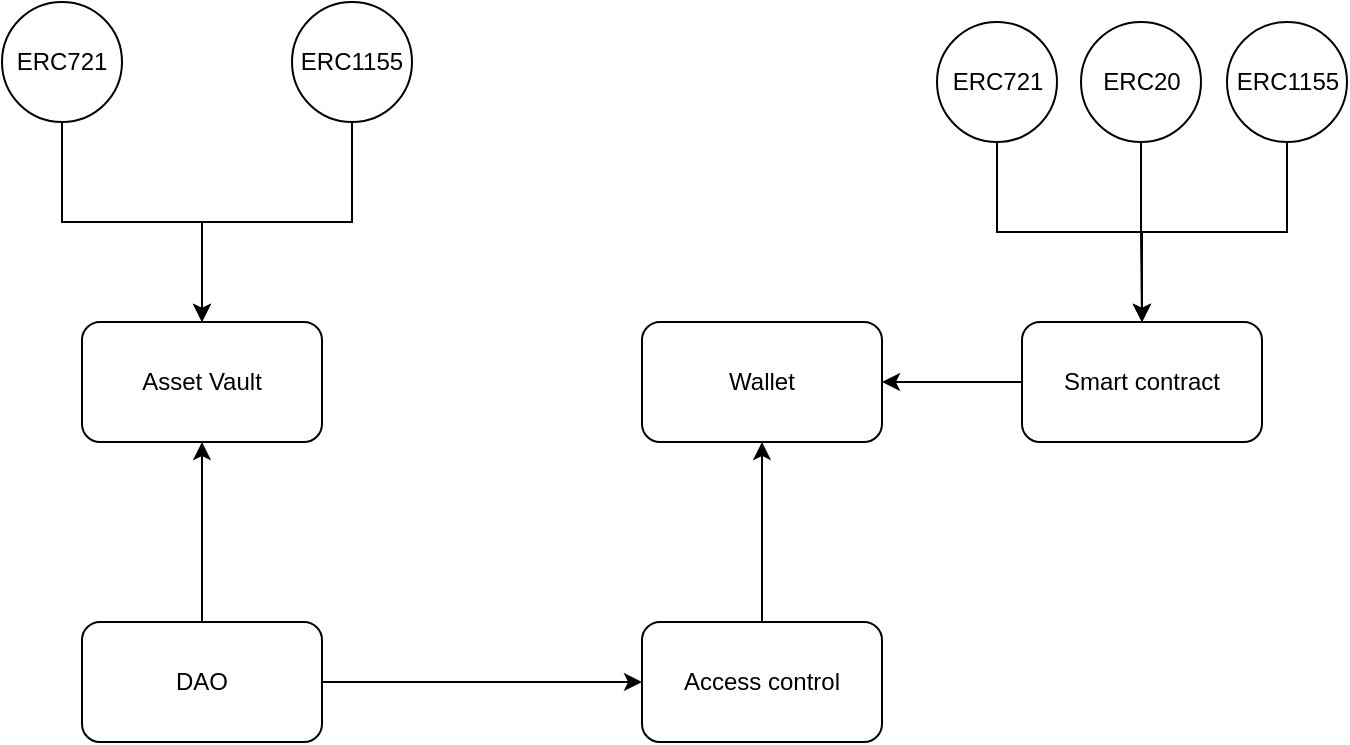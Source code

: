 <mxfile version="21.6.5" type="github">
  <diagram name="Page-1" id="_DRf1kRRZVIbCoPdp8we">
    <mxGraphModel dx="1290" dy="520" grid="1" gridSize="10" guides="1" tooltips="1" connect="1" arrows="1" fold="1" page="1" pageScale="1" pageWidth="850" pageHeight="1100" math="0" shadow="0">
      <root>
        <mxCell id="0" />
        <mxCell id="1" parent="0" />
        <mxCell id="oP2DCLgqXHTjLm211q09-5" style="edgeStyle=orthogonalEdgeStyle;rounded=0;orthogonalLoop=1;jettySize=auto;html=1;entryX=0;entryY=0.5;entryDx=0;entryDy=0;" edge="1" parent="1" source="oP2DCLgqXHTjLm211q09-1" target="oP2DCLgqXHTjLm211q09-2">
          <mxGeometry relative="1" as="geometry" />
        </mxCell>
        <mxCell id="oP2DCLgqXHTjLm211q09-6" style="edgeStyle=orthogonalEdgeStyle;rounded=0;orthogonalLoop=1;jettySize=auto;html=1;entryX=0.5;entryY=1;entryDx=0;entryDy=0;" edge="1" parent="1" source="oP2DCLgqXHTjLm211q09-1" target="oP2DCLgqXHTjLm211q09-4">
          <mxGeometry relative="1" as="geometry" />
        </mxCell>
        <mxCell id="oP2DCLgqXHTjLm211q09-1" value="DAO" style="rounded=1;whiteSpace=wrap;html=1;" vertex="1" parent="1">
          <mxGeometry x="129" y="390" width="120" height="60" as="geometry" />
        </mxCell>
        <mxCell id="oP2DCLgqXHTjLm211q09-7" style="edgeStyle=orthogonalEdgeStyle;rounded=0;orthogonalLoop=1;jettySize=auto;html=1;entryX=0.5;entryY=1;entryDx=0;entryDy=0;" edge="1" parent="1" source="oP2DCLgqXHTjLm211q09-2" target="oP2DCLgqXHTjLm211q09-3">
          <mxGeometry relative="1" as="geometry" />
        </mxCell>
        <mxCell id="oP2DCLgqXHTjLm211q09-2" value="Access control" style="rounded=1;whiteSpace=wrap;html=1;" vertex="1" parent="1">
          <mxGeometry x="409" y="390" width="120" height="60" as="geometry" />
        </mxCell>
        <mxCell id="oP2DCLgqXHTjLm211q09-3" value="Wallet" style="rounded=1;whiteSpace=wrap;html=1;" vertex="1" parent="1">
          <mxGeometry x="409" y="240" width="120" height="60" as="geometry" />
        </mxCell>
        <mxCell id="oP2DCLgqXHTjLm211q09-4" value="Asset Vault" style="rounded=1;whiteSpace=wrap;html=1;" vertex="1" parent="1">
          <mxGeometry x="129" y="240" width="120" height="60" as="geometry" />
        </mxCell>
        <mxCell id="oP2DCLgqXHTjLm211q09-11" style="edgeStyle=orthogonalEdgeStyle;rounded=0;orthogonalLoop=1;jettySize=auto;html=1;" edge="1" parent="1" source="oP2DCLgqXHTjLm211q09-8" target="oP2DCLgqXHTjLm211q09-4">
          <mxGeometry relative="1" as="geometry" />
        </mxCell>
        <mxCell id="oP2DCLgqXHTjLm211q09-8" value="ERC721" style="ellipse;whiteSpace=wrap;html=1;aspect=fixed;" vertex="1" parent="1">
          <mxGeometry x="89" y="80" width="60" height="60" as="geometry" />
        </mxCell>
        <mxCell id="oP2DCLgqXHTjLm211q09-10" style="edgeStyle=orthogonalEdgeStyle;rounded=0;orthogonalLoop=1;jettySize=auto;html=1;entryX=0.5;entryY=0;entryDx=0;entryDy=0;" edge="1" parent="1" source="oP2DCLgqXHTjLm211q09-9" target="oP2DCLgqXHTjLm211q09-4">
          <mxGeometry relative="1" as="geometry" />
        </mxCell>
        <mxCell id="oP2DCLgqXHTjLm211q09-9" value="ERC1155" style="ellipse;whiteSpace=wrap;html=1;aspect=fixed;" vertex="1" parent="1">
          <mxGeometry x="234" y="80" width="60" height="60" as="geometry" />
        </mxCell>
        <mxCell id="oP2DCLgqXHTjLm211q09-20" value="" style="edgeStyle=orthogonalEdgeStyle;rounded=0;orthogonalLoop=1;jettySize=auto;html=1;" edge="1" parent="1" source="oP2DCLgqXHTjLm211q09-13" target="oP2DCLgqXHTjLm211q09-3">
          <mxGeometry relative="1" as="geometry" />
        </mxCell>
        <mxCell id="oP2DCLgqXHTjLm211q09-13" value="Smart contract" style="rounded=1;whiteSpace=wrap;html=1;" vertex="1" parent="1">
          <mxGeometry x="599" y="240" width="120" height="60" as="geometry" />
        </mxCell>
        <mxCell id="oP2DCLgqXHTjLm211q09-19" style="edgeStyle=orthogonalEdgeStyle;rounded=0;orthogonalLoop=1;jettySize=auto;html=1;entryX=0.5;entryY=0;entryDx=0;entryDy=0;" edge="1" parent="1" source="oP2DCLgqXHTjLm211q09-14" target="oP2DCLgqXHTjLm211q09-13">
          <mxGeometry relative="1" as="geometry" />
        </mxCell>
        <mxCell id="oP2DCLgqXHTjLm211q09-14" value="ERC721" style="ellipse;whiteSpace=wrap;html=1;aspect=fixed;" vertex="1" parent="1">
          <mxGeometry x="556.5" y="90" width="60" height="60" as="geometry" />
        </mxCell>
        <mxCell id="oP2DCLgqXHTjLm211q09-17" style="edgeStyle=orthogonalEdgeStyle;rounded=0;orthogonalLoop=1;jettySize=auto;html=1;entryX=0.5;entryY=0;entryDx=0;entryDy=0;" edge="1" parent="1" source="oP2DCLgqXHTjLm211q09-15" target="oP2DCLgqXHTjLm211q09-13">
          <mxGeometry relative="1" as="geometry" />
        </mxCell>
        <mxCell id="oP2DCLgqXHTjLm211q09-15" value="ERC1155" style="ellipse;whiteSpace=wrap;html=1;aspect=fixed;" vertex="1" parent="1">
          <mxGeometry x="701.5" y="90" width="60" height="60" as="geometry" />
        </mxCell>
        <mxCell id="oP2DCLgqXHTjLm211q09-18" style="edgeStyle=orthogonalEdgeStyle;rounded=0;orthogonalLoop=1;jettySize=auto;html=1;entryX=0.5;entryY=0;entryDx=0;entryDy=0;" edge="1" parent="1" source="oP2DCLgqXHTjLm211q09-16" target="oP2DCLgqXHTjLm211q09-13">
          <mxGeometry relative="1" as="geometry" />
        </mxCell>
        <mxCell id="oP2DCLgqXHTjLm211q09-16" value="ERC20" style="ellipse;whiteSpace=wrap;html=1;aspect=fixed;" vertex="1" parent="1">
          <mxGeometry x="628.5" y="90" width="60" height="60" as="geometry" />
        </mxCell>
      </root>
    </mxGraphModel>
  </diagram>
</mxfile>

